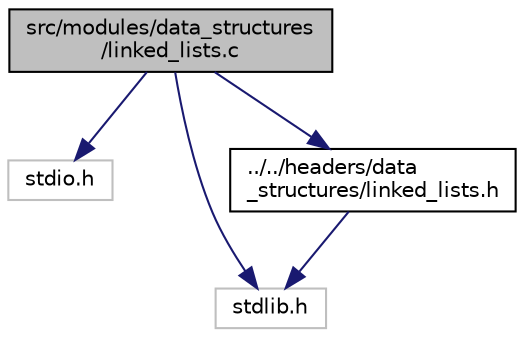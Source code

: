 digraph "src/modules/data_structures/linked_lists.c"
{
 // LATEX_PDF_SIZE
  edge [fontname="Helvetica",fontsize="10",labelfontname="Helvetica",labelfontsize="10"];
  node [fontname="Helvetica",fontsize="10",shape=record];
  Node1 [label="src/modules/data_structures\l/linked_lists.c",height=0.2,width=0.4,color="black", fillcolor="grey75", style="filled", fontcolor="black",tooltip="Linked Lists implementation."];
  Node1 -> Node2 [color="midnightblue",fontsize="10",style="solid",fontname="Helvetica"];
  Node2 [label="stdio.h",height=0.2,width=0.4,color="grey75", fillcolor="white", style="filled",tooltip=" "];
  Node1 -> Node3 [color="midnightblue",fontsize="10",style="solid",fontname="Helvetica"];
  Node3 [label="stdlib.h",height=0.2,width=0.4,color="grey75", fillcolor="white", style="filled",tooltip=" "];
  Node1 -> Node4 [color="midnightblue",fontsize="10",style="solid",fontname="Helvetica"];
  Node4 [label="../../headers/data\l_structures/linked_lists.h",height=0.2,width=0.4,color="black", fillcolor="white", style="filled",URL="$linked__lists_8h.html",tooltip="Linked Lists implementation (header)"];
  Node4 -> Node3 [color="midnightblue",fontsize="10",style="solid",fontname="Helvetica"];
}

